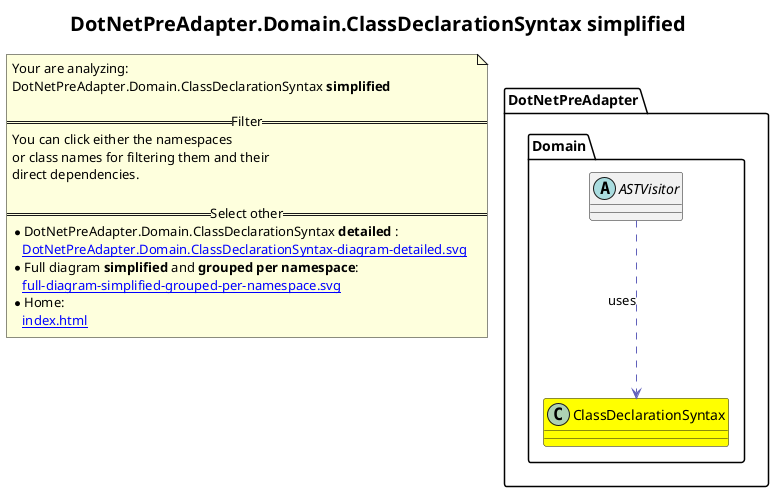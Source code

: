 @startuml
skinparam linetype ortho
title <size:20>DotNetPreAdapter.Domain.ClassDeclarationSyntax **simplified** </size>
note "Your are analyzing:\nDotNetPreAdapter.Domain.ClassDeclarationSyntax **simplified** \n\n==Filter==\nYou can click either the namespaces \nor class names for filtering them and their\ndirect dependencies.\n\n==Select other==\n* DotNetPreAdapter.Domain.ClassDeclarationSyntax **detailed** :\n   [[DotNetPreAdapter.Domain.ClassDeclarationSyntax-diagram-detailed.svg]]\n* Full diagram **simplified** and **grouped per namespace**:\n   [[full-diagram-simplified-grouped-per-namespace.svg]]\n* Home:\n   [[index.html]]" as FloatingNote
class DotNetPreAdapter.Domain.ClassDeclarationSyntax [[DotNetPreAdapter.Domain.ClassDeclarationSyntax-diagram-simplified.svg]] #yellow {
}
  abstract class DotNetPreAdapter.Domain.ASTVisitor [[DotNetPreAdapter.Domain.ASTVisitor-diagram-simplified.svg]]  {
  }
 ' *************************************** 
 ' *************************************** 
 ' *************************************** 
' Class relations extracted from namespace:
' 
' Class relations extracted from namespace:
' DotNetPreAdapter.Domain
DotNetPreAdapter.Domain.ASTVisitor .[#6060BB].> DotNetPreAdapter.Domain.ClassDeclarationSyntax  : uses 
@enduml